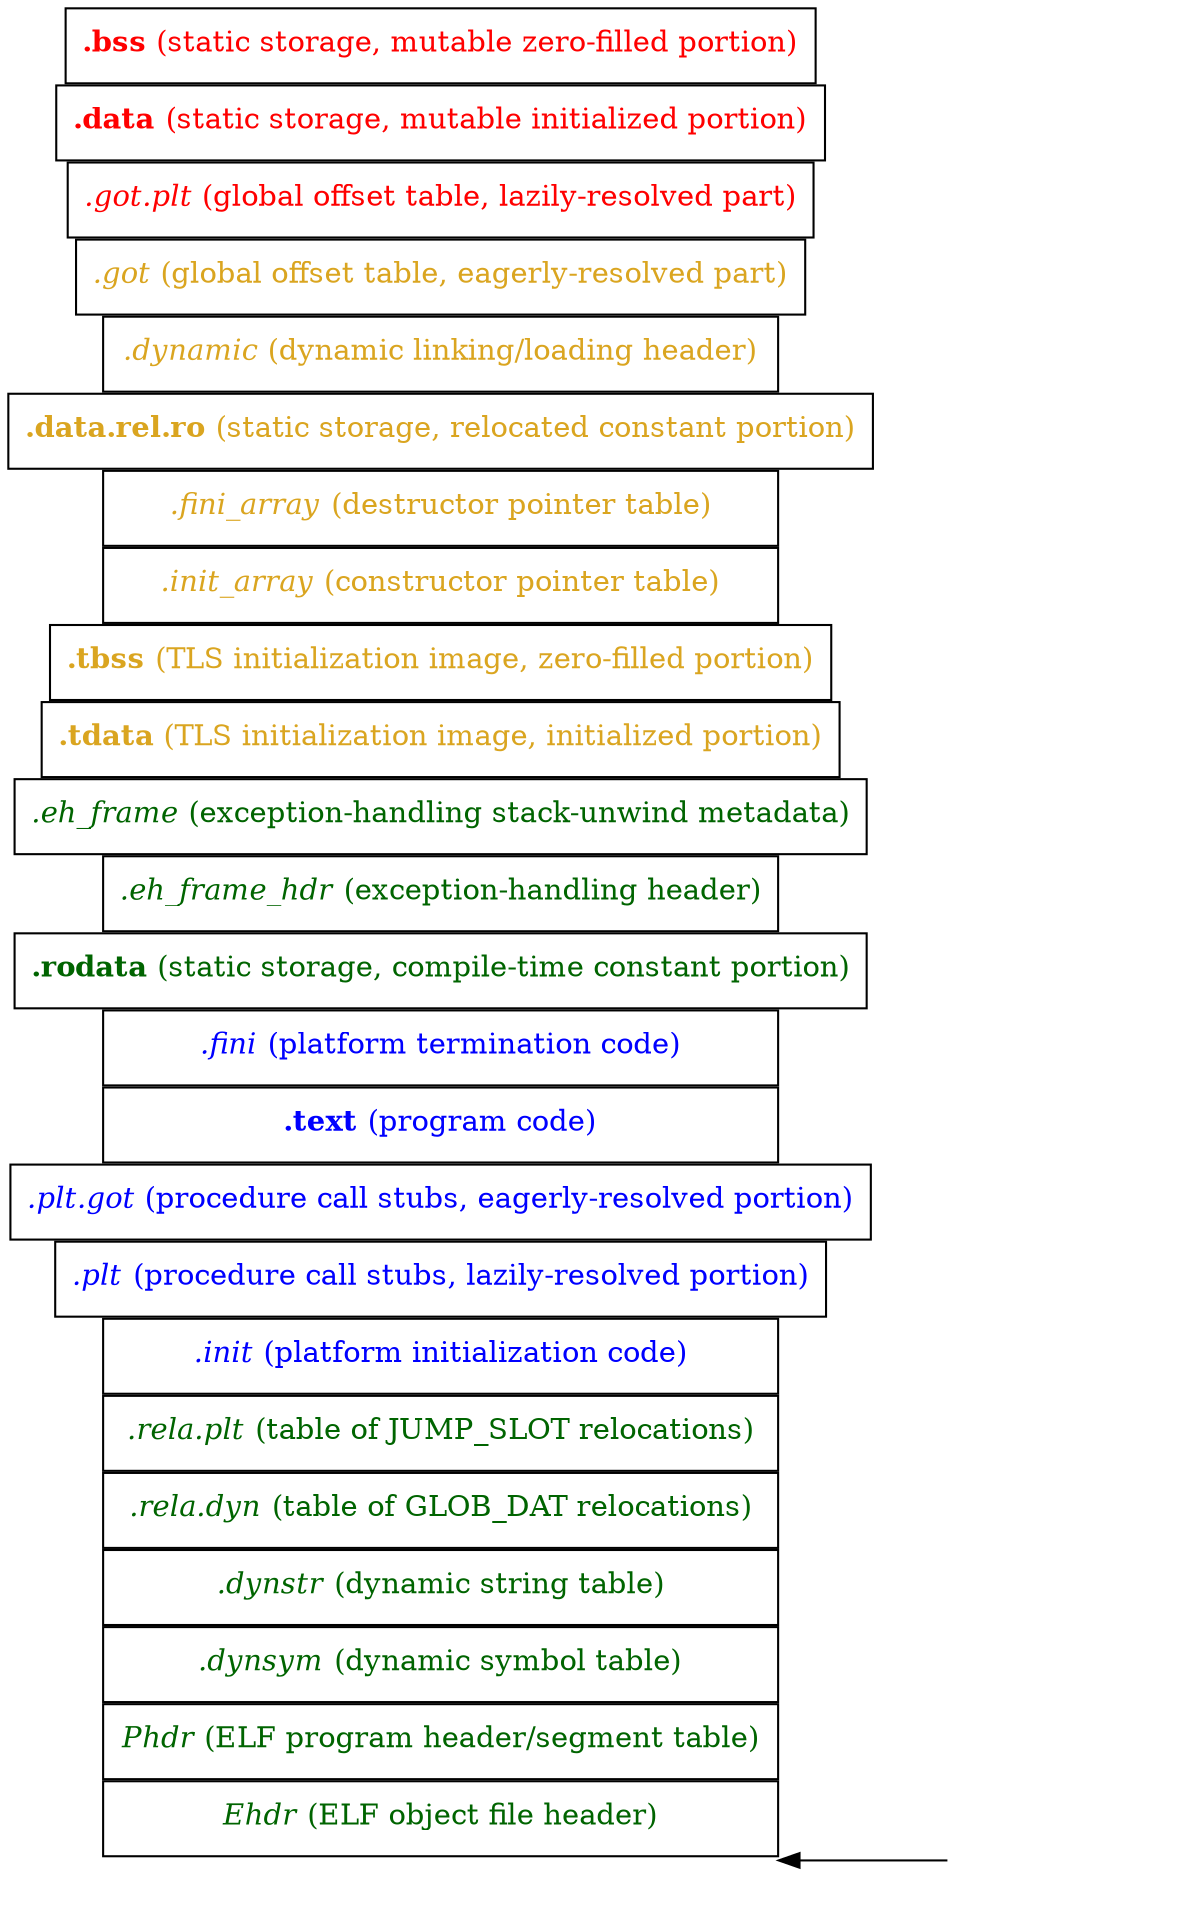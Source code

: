 strict digraph {
	nodesep=0;
	rankdir=LR;
	node [fontcolor=darkgreen];
	node [shape=box];
	node [width=4.5];

	zero [shape=none, height=0, label=""];
	ehdr [label=<<i>Ehdr</i> (ELF object file header)>];
	phdr [label=<<i>Phdr</i> (ELF program header/segment table)>];
	dynsym [label=<<i>.dynsym</i> (dynamic symbol table)>];
	dynstr [label=<<i>.dynstr</i> (dynamic string table)>];
	reladyn [label=<<i>.rela.dyn</i> (table of GLOB_DAT relocations)>];
	relaplt [label=<<i>.rela.plt</i> (table of JUMP_SLOT relocations)>]; 
	init [label=<<i>.init</i> (platform initialization code)>, fontcolor=blue];
	plt [label=<<i>.plt</i> (procedure call stubs, lazily-resolved portion)>, fontcolor=blue];
	pltgot [label=<<i>.plt.got</i> (procedure call stubs, eagerly-resolved portion)>, fontcolor=blue];
	text [label=<<b>.text</b> (program code)>, fontcolor=blue];
	fini [label=<<i>.fini</i> (platform termination code)>, fontcolor=blue];
	rodata [label=<<b>.rodata</b> (static storage, compile-time constant portion)>];
	eh_frame_hdr [label=<<i>.eh_frame_hdr</i> (exception-handling header)>];
	eh_frame [label=<<i>.eh_frame</i> (exception-handling stack-unwind metadata)>];
	tdata [label=<<b>.tdata</b> (TLS initialization image, initialized portion)>, fontcolor=goldenrod];
	tbss [label=<<b>.tbss</b> (TLS initialization image, zero-filled portion)>, fontcolor=goldenrod];
	init_array [label=<<i>.init_array</i> (constructor pointer table)>, fontcolor=goldenrod];
	fini_array [label=<<i>.fini_array</i> (destructor pointer table)>, fontcolor=goldenrod];
	datarelro [label=<<b>.data.rel.ro</b> (static storage, relocated constant portion)>, fontcolor=goldenrod];
	dynamic [label=<<i>.dynamic</i> (dynamic linking/loading header)>, fontcolor=goldenrod];
	got [label=<<i>.got</i> (global offset table, eagerly-resolved part)>, fontcolor=goldenrod];
	gotplt [label=<<i>.got.plt</i> (global offset table, lazily-resolved part)>, fontcolor=red];
	data [label=<<b>.data</b> (static storage, mutable initialized portion)>, fontcolor=red];
	bss [label=<<b>.bss</b> (static storage, mutable zero-filled portion)>, fontcolor=red];

	0 [shape=none, width=default, label="base address", fontcolor=none];
	zero -> 0 [dir=back];
}
